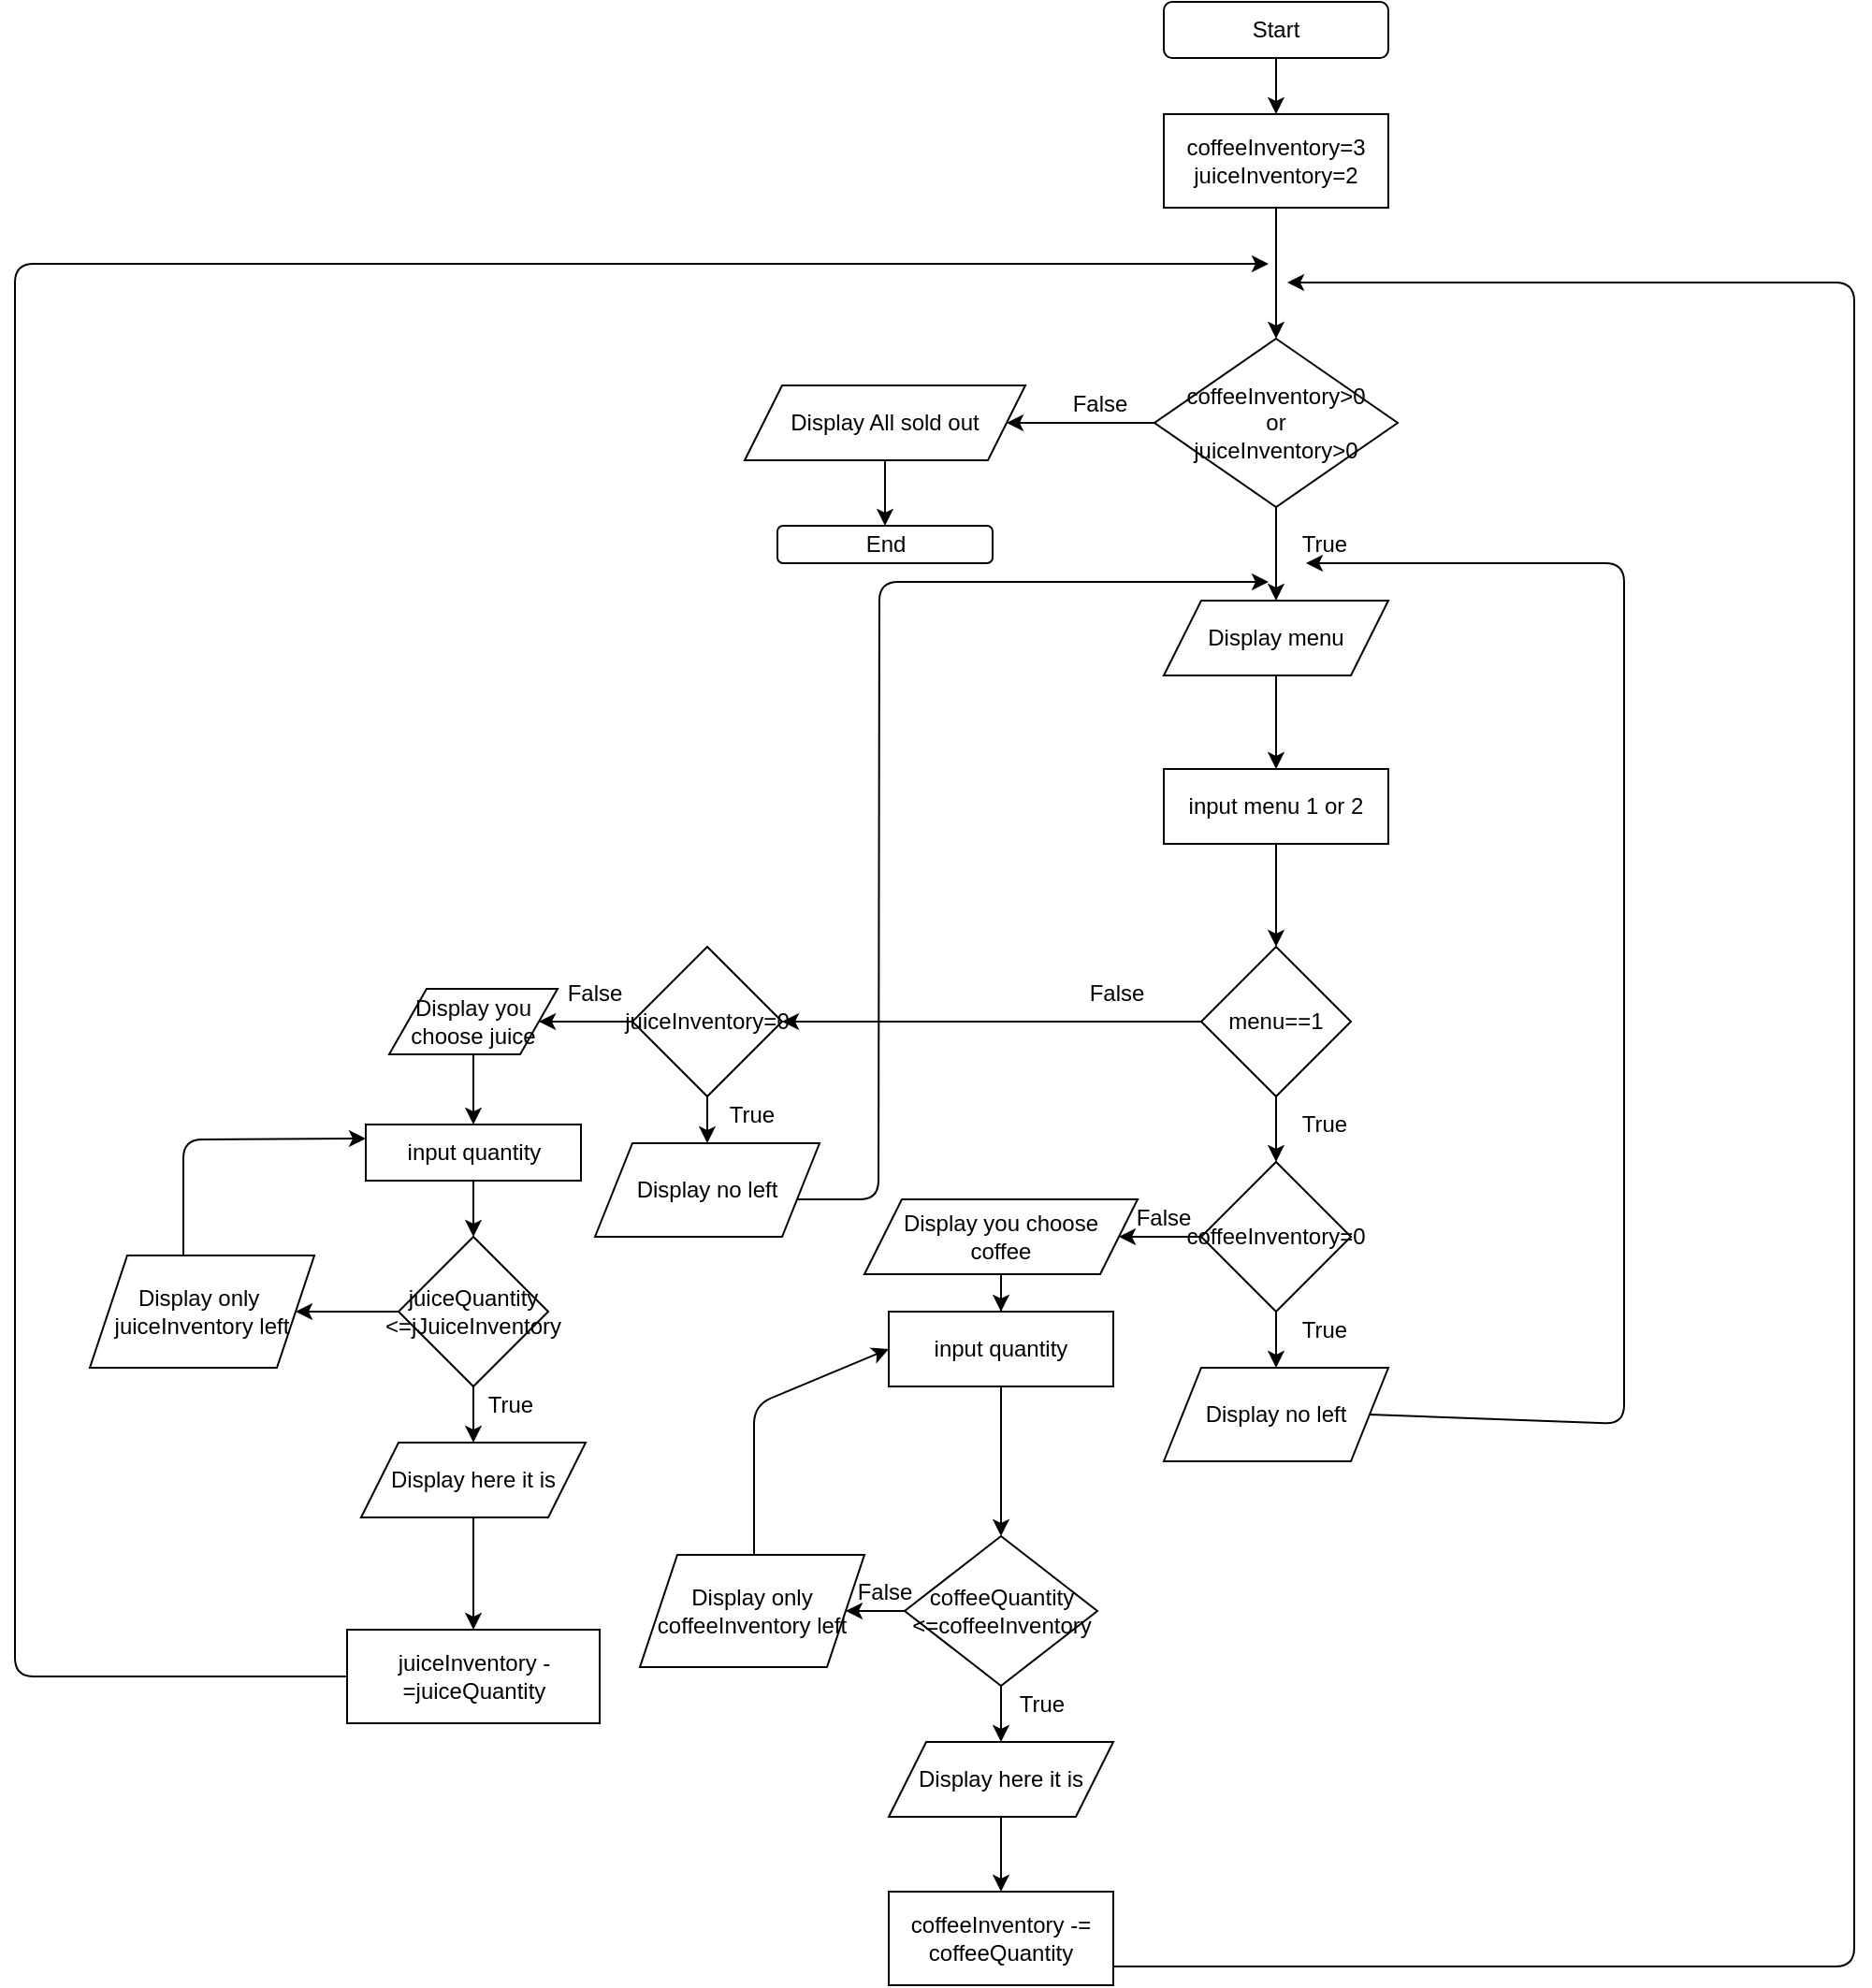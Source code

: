 <mxfile version="14.5.10" type="github">
  <diagram id="C5RBs43oDa-KdzZeNtuy" name="Page-1">
    <mxGraphModel dx="2249" dy="774" grid="1" gridSize="10" guides="1" tooltips="1" connect="1" arrows="1" fold="1" page="1" pageScale="1" pageWidth="827" pageHeight="1169" math="0" shadow="0">
      <root>
        <mxCell id="WIyWlLk6GJQsqaUBKTNV-0" />
        <mxCell id="WIyWlLk6GJQsqaUBKTNV-1" parent="WIyWlLk6GJQsqaUBKTNV-0" />
        <mxCell id="cQlw4PzYgrf8npTKNxoF-5" value="" style="edgeStyle=orthogonalEdgeStyle;rounded=0;orthogonalLoop=1;jettySize=auto;html=1;" parent="WIyWlLk6GJQsqaUBKTNV-1" source="WIyWlLk6GJQsqaUBKTNV-3" target="cQlw4PzYgrf8npTKNxoF-0" edge="1">
          <mxGeometry relative="1" as="geometry" />
        </mxCell>
        <mxCell id="WIyWlLk6GJQsqaUBKTNV-3" value="Start" style="rounded=1;whiteSpace=wrap;html=1;fontSize=12;glass=0;strokeWidth=1;shadow=0;" parent="WIyWlLk6GJQsqaUBKTNV-1" vertex="1">
          <mxGeometry x="414" y="80" width="120" height="30" as="geometry" />
        </mxCell>
        <mxCell id="cQlw4PzYgrf8npTKNxoF-7" value="" style="edgeStyle=orthogonalEdgeStyle;rounded=0;orthogonalLoop=1;jettySize=auto;html=1;" parent="WIyWlLk6GJQsqaUBKTNV-1" source="cQlw4PzYgrf8npTKNxoF-0" target="cQlw4PzYgrf8npTKNxoF-6" edge="1">
          <mxGeometry relative="1" as="geometry" />
        </mxCell>
        <mxCell id="cQlw4PzYgrf8npTKNxoF-0" value="coffeeInventory=3&lt;br&gt;juiceInventory=2" style="rounded=0;whiteSpace=wrap;html=1;" parent="WIyWlLk6GJQsqaUBKTNV-1" vertex="1">
          <mxGeometry x="414" y="140" width="120" height="50" as="geometry" />
        </mxCell>
        <mxCell id="cQlw4PzYgrf8npTKNxoF-9" value="" style="edgeStyle=orthogonalEdgeStyle;rounded=0;orthogonalLoop=1;jettySize=auto;html=1;" parent="WIyWlLk6GJQsqaUBKTNV-1" source="cQlw4PzYgrf8npTKNxoF-6" target="cQlw4PzYgrf8npTKNxoF-8" edge="1">
          <mxGeometry relative="1" as="geometry" />
        </mxCell>
        <mxCell id="cQlw4PzYgrf8npTKNxoF-13" value="" style="edgeStyle=orthogonalEdgeStyle;rounded=0;orthogonalLoop=1;jettySize=auto;html=1;" parent="WIyWlLk6GJQsqaUBKTNV-1" source="cQlw4PzYgrf8npTKNxoF-6" target="cQlw4PzYgrf8npTKNxoF-10" edge="1">
          <mxGeometry relative="1" as="geometry" />
        </mxCell>
        <mxCell id="cQlw4PzYgrf8npTKNxoF-6" value="coffeeInventory&amp;gt;0&lt;br&gt;or&lt;br&gt;juiceInventory&amp;gt;0" style="rhombus;whiteSpace=wrap;html=1;" parent="WIyWlLk6GJQsqaUBKTNV-1" vertex="1">
          <mxGeometry x="409" y="260" width="130" height="90" as="geometry" />
        </mxCell>
        <mxCell id="cQlw4PzYgrf8npTKNxoF-19" value="" style="edgeStyle=orthogonalEdgeStyle;rounded=0;orthogonalLoop=1;jettySize=auto;html=1;" parent="WIyWlLk6GJQsqaUBKTNV-1" source="cQlw4PzYgrf8npTKNxoF-8" target="cQlw4PzYgrf8npTKNxoF-18" edge="1">
          <mxGeometry relative="1" as="geometry" />
        </mxCell>
        <mxCell id="cQlw4PzYgrf8npTKNxoF-8" value="Display menu" style="shape=parallelogram;perimeter=parallelogramPerimeter;whiteSpace=wrap;html=1;fixedSize=1;" parent="WIyWlLk6GJQsqaUBKTNV-1" vertex="1">
          <mxGeometry x="414" y="400" width="120" height="40" as="geometry" />
        </mxCell>
        <mxCell id="cQlw4PzYgrf8npTKNxoF-15" value="" style="edgeStyle=orthogonalEdgeStyle;rounded=0;orthogonalLoop=1;jettySize=auto;html=1;" parent="WIyWlLk6GJQsqaUBKTNV-1" source="cQlw4PzYgrf8npTKNxoF-10" target="cQlw4PzYgrf8npTKNxoF-14" edge="1">
          <mxGeometry relative="1" as="geometry" />
        </mxCell>
        <mxCell id="cQlw4PzYgrf8npTKNxoF-10" value="Display All sold out" style="shape=parallelogram;perimeter=parallelogramPerimeter;whiteSpace=wrap;html=1;fixedSize=1;" parent="WIyWlLk6GJQsqaUBKTNV-1" vertex="1">
          <mxGeometry x="190" y="285" width="150" height="40" as="geometry" />
        </mxCell>
        <mxCell id="cQlw4PzYgrf8npTKNxoF-14" value="End" style="rounded=1;whiteSpace=wrap;html=1;" parent="WIyWlLk6GJQsqaUBKTNV-1" vertex="1">
          <mxGeometry x="207.5" y="360" width="115" height="20" as="geometry" />
        </mxCell>
        <mxCell id="cQlw4PzYgrf8npTKNxoF-16" value="True" style="text;html=1;strokeColor=none;fillColor=none;align=center;verticalAlign=middle;whiteSpace=wrap;rounded=0;" parent="WIyWlLk6GJQsqaUBKTNV-1" vertex="1">
          <mxGeometry x="480" y="360" width="40" height="20" as="geometry" />
        </mxCell>
        <mxCell id="cQlw4PzYgrf8npTKNxoF-17" value="False" style="text;html=1;strokeColor=none;fillColor=none;align=center;verticalAlign=middle;whiteSpace=wrap;rounded=0;" parent="WIyWlLk6GJQsqaUBKTNV-1" vertex="1">
          <mxGeometry x="360" y="285" width="40" height="20" as="geometry" />
        </mxCell>
        <mxCell id="cQlw4PzYgrf8npTKNxoF-21" value="" style="edgeStyle=orthogonalEdgeStyle;rounded=0;orthogonalLoop=1;jettySize=auto;html=1;" parent="WIyWlLk6GJQsqaUBKTNV-1" source="cQlw4PzYgrf8npTKNxoF-18" target="cQlw4PzYgrf8npTKNxoF-20" edge="1">
          <mxGeometry relative="1" as="geometry" />
        </mxCell>
        <mxCell id="cQlw4PzYgrf8npTKNxoF-18" value="input menu 1 or 2" style="rounded=0;whiteSpace=wrap;html=1;" parent="WIyWlLk6GJQsqaUBKTNV-1" vertex="1">
          <mxGeometry x="414" y="490" width="120" height="40" as="geometry" />
        </mxCell>
        <mxCell id="cQlw4PzYgrf8npTKNxoF-23" value="" style="edgeStyle=orthogonalEdgeStyle;rounded=0;orthogonalLoop=1;jettySize=auto;html=1;" parent="WIyWlLk6GJQsqaUBKTNV-1" source="cQlw4PzYgrf8npTKNxoF-20" target="cQlw4PzYgrf8npTKNxoF-22" edge="1">
          <mxGeometry relative="1" as="geometry" />
        </mxCell>
        <mxCell id="cQlw4PzYgrf8npTKNxoF-32" value="" style="edgeStyle=orthogonalEdgeStyle;rounded=0;orthogonalLoop=1;jettySize=auto;html=1;" parent="WIyWlLk6GJQsqaUBKTNV-1" source="cQlw4PzYgrf8npTKNxoF-20" target="cQlw4PzYgrf8npTKNxoF-28" edge="1">
          <mxGeometry relative="1" as="geometry" />
        </mxCell>
        <mxCell id="cQlw4PzYgrf8npTKNxoF-20" value="menu==1" style="rhombus;whiteSpace=wrap;html=1;" parent="WIyWlLk6GJQsqaUBKTNV-1" vertex="1">
          <mxGeometry x="434" y="585" width="80" height="80" as="geometry" />
        </mxCell>
        <mxCell id="cQlw4PzYgrf8npTKNxoF-25" value="" style="edgeStyle=orthogonalEdgeStyle;rounded=0;orthogonalLoop=1;jettySize=auto;html=1;" parent="WIyWlLk6GJQsqaUBKTNV-1" source="cQlw4PzYgrf8npTKNxoF-22" target="cQlw4PzYgrf8npTKNxoF-24" edge="1">
          <mxGeometry relative="1" as="geometry" />
        </mxCell>
        <mxCell id="cQlw4PzYgrf8npTKNxoF-35" value="" style="edgeStyle=orthogonalEdgeStyle;rounded=0;orthogonalLoop=1;jettySize=auto;html=1;" parent="WIyWlLk6GJQsqaUBKTNV-1" source="cQlw4PzYgrf8npTKNxoF-22" target="cQlw4PzYgrf8npTKNxoF-34" edge="1">
          <mxGeometry relative="1" as="geometry" />
        </mxCell>
        <mxCell id="cQlw4PzYgrf8npTKNxoF-22" value="coffeeInventory=0" style="rhombus;whiteSpace=wrap;html=1;" parent="WIyWlLk6GJQsqaUBKTNV-1" vertex="1">
          <mxGeometry x="434" y="700" width="80" height="80" as="geometry" />
        </mxCell>
        <mxCell id="cQlw4PzYgrf8npTKNxoF-24" value="Display no left" style="shape=parallelogram;perimeter=parallelogramPerimeter;whiteSpace=wrap;html=1;fixedSize=1;" parent="WIyWlLk6GJQsqaUBKTNV-1" vertex="1">
          <mxGeometry x="414" y="810" width="120" height="50" as="geometry" />
        </mxCell>
        <mxCell id="cQlw4PzYgrf8npTKNxoF-26" value="True" style="text;html=1;strokeColor=none;fillColor=none;align=center;verticalAlign=middle;whiteSpace=wrap;rounded=0;" parent="WIyWlLk6GJQsqaUBKTNV-1" vertex="1">
          <mxGeometry x="480" y="670" width="40" height="20" as="geometry" />
        </mxCell>
        <mxCell id="cQlw4PzYgrf8npTKNxoF-27" value="True" style="text;html=1;strokeColor=none;fillColor=none;align=center;verticalAlign=middle;whiteSpace=wrap;rounded=0;" parent="WIyWlLk6GJQsqaUBKTNV-1" vertex="1">
          <mxGeometry x="480" y="780" width="40" height="20" as="geometry" />
        </mxCell>
        <mxCell id="cQlw4PzYgrf8npTKNxoF-51" value="" style="edgeStyle=orthogonalEdgeStyle;rounded=0;orthogonalLoop=1;jettySize=auto;html=1;" parent="WIyWlLk6GJQsqaUBKTNV-1" source="cQlw4PzYgrf8npTKNxoF-28" target="cQlw4PzYgrf8npTKNxoF-50" edge="1">
          <mxGeometry relative="1" as="geometry" />
        </mxCell>
        <mxCell id="cQlw4PzYgrf8npTKNxoF-54" value="" style="edgeStyle=orthogonalEdgeStyle;rounded=0;orthogonalLoop=1;jettySize=auto;html=1;" parent="WIyWlLk6GJQsqaUBKTNV-1" source="cQlw4PzYgrf8npTKNxoF-28" target="cQlw4PzYgrf8npTKNxoF-53" edge="1">
          <mxGeometry relative="1" as="geometry" />
        </mxCell>
        <mxCell id="cQlw4PzYgrf8npTKNxoF-28" value="juiceInventory=0" style="rhombus;whiteSpace=wrap;html=1;" parent="WIyWlLk6GJQsqaUBKTNV-1" vertex="1">
          <mxGeometry x="130" y="585" width="80" height="80" as="geometry" />
        </mxCell>
        <mxCell id="cQlw4PzYgrf8npTKNxoF-30" value="False" style="text;html=1;strokeColor=none;fillColor=none;align=center;verticalAlign=middle;whiteSpace=wrap;rounded=0;" parent="WIyWlLk6GJQsqaUBKTNV-1" vertex="1">
          <mxGeometry x="369" y="600" width="40" height="20" as="geometry" />
        </mxCell>
        <mxCell id="cQlw4PzYgrf8npTKNxoF-38" value="" style="edgeStyle=orthogonalEdgeStyle;rounded=0;orthogonalLoop=1;jettySize=auto;html=1;" parent="WIyWlLk6GJQsqaUBKTNV-1" source="cQlw4PzYgrf8npTKNxoF-34" target="cQlw4PzYgrf8npTKNxoF-37" edge="1">
          <mxGeometry relative="1" as="geometry" />
        </mxCell>
        <mxCell id="cQlw4PzYgrf8npTKNxoF-34" value="Display you choose&lt;br&gt;coffee" style="shape=parallelogram;perimeter=parallelogramPerimeter;whiteSpace=wrap;html=1;fixedSize=1;" parent="WIyWlLk6GJQsqaUBKTNV-1" vertex="1">
          <mxGeometry x="254" y="720" width="146" height="40" as="geometry" />
        </mxCell>
        <mxCell id="cQlw4PzYgrf8npTKNxoF-36" value="False" style="text;html=1;strokeColor=none;fillColor=none;align=center;verticalAlign=middle;whiteSpace=wrap;rounded=0;" parent="WIyWlLk6GJQsqaUBKTNV-1" vertex="1">
          <mxGeometry x="394" y="720" width="40" height="20" as="geometry" />
        </mxCell>
        <mxCell id="cQlw4PzYgrf8npTKNxoF-40" value="" style="edgeStyle=orthogonalEdgeStyle;rounded=0;orthogonalLoop=1;jettySize=auto;html=1;" parent="WIyWlLk6GJQsqaUBKTNV-1" source="cQlw4PzYgrf8npTKNxoF-37" target="cQlw4PzYgrf8npTKNxoF-39" edge="1">
          <mxGeometry relative="1" as="geometry" />
        </mxCell>
        <mxCell id="cQlw4PzYgrf8npTKNxoF-37" value="input quantity" style="rounded=0;whiteSpace=wrap;html=1;" parent="WIyWlLk6GJQsqaUBKTNV-1" vertex="1">
          <mxGeometry x="267" y="780" width="120" height="40" as="geometry" />
        </mxCell>
        <mxCell id="cQlw4PzYgrf8npTKNxoF-43" value="" style="edgeStyle=orthogonalEdgeStyle;rounded=0;orthogonalLoop=1;jettySize=auto;html=1;" parent="WIyWlLk6GJQsqaUBKTNV-1" source="cQlw4PzYgrf8npTKNxoF-39" target="cQlw4PzYgrf8npTKNxoF-42" edge="1">
          <mxGeometry relative="1" as="geometry" />
        </mxCell>
        <mxCell id="cQlw4PzYgrf8npTKNxoF-48" value="" style="edgeStyle=orthogonalEdgeStyle;rounded=0;orthogonalLoop=1;jettySize=auto;html=1;" parent="WIyWlLk6GJQsqaUBKTNV-1" source="cQlw4PzYgrf8npTKNxoF-39" target="cQlw4PzYgrf8npTKNxoF-47" edge="1">
          <mxGeometry relative="1" as="geometry" />
        </mxCell>
        <mxCell id="cQlw4PzYgrf8npTKNxoF-39" value="coffeeQuantity&lt;br&gt;&amp;lt;=coffeeInventory" style="rhombus;whiteSpace=wrap;html=1;" parent="WIyWlLk6GJQsqaUBKTNV-1" vertex="1">
          <mxGeometry x="275.5" y="900" width="103" height="80" as="geometry" />
        </mxCell>
        <mxCell id="cQlw4PzYgrf8npTKNxoF-45" value="" style="edgeStyle=orthogonalEdgeStyle;rounded=0;orthogonalLoop=1;jettySize=auto;html=1;" parent="WIyWlLk6GJQsqaUBKTNV-1" source="cQlw4PzYgrf8npTKNxoF-42" target="cQlw4PzYgrf8npTKNxoF-44" edge="1">
          <mxGeometry relative="1" as="geometry" />
        </mxCell>
        <mxCell id="cQlw4PzYgrf8npTKNxoF-42" value="Display here it is" style="shape=parallelogram;perimeter=parallelogramPerimeter;whiteSpace=wrap;html=1;fixedSize=1;" parent="WIyWlLk6GJQsqaUBKTNV-1" vertex="1">
          <mxGeometry x="267" y="1010" width="120" height="40" as="geometry" />
        </mxCell>
        <mxCell id="cQlw4PzYgrf8npTKNxoF-44" value="coffeeInventory -=&lt;br&gt;coffeeQuantity" style="rounded=0;whiteSpace=wrap;html=1;" parent="WIyWlLk6GJQsqaUBKTNV-1" vertex="1">
          <mxGeometry x="267" y="1090" width="120" height="50" as="geometry" />
        </mxCell>
        <mxCell id="cQlw4PzYgrf8npTKNxoF-46" value="True" style="text;html=1;strokeColor=none;fillColor=none;align=center;verticalAlign=middle;whiteSpace=wrap;rounded=0;" parent="WIyWlLk6GJQsqaUBKTNV-1" vertex="1">
          <mxGeometry x="329" y="980" width="40" height="20" as="geometry" />
        </mxCell>
        <mxCell id="cQlw4PzYgrf8npTKNxoF-47" value="Display only coffeeInventory left" style="shape=parallelogram;perimeter=parallelogramPerimeter;whiteSpace=wrap;html=1;fixedSize=1;" parent="WIyWlLk6GJQsqaUBKTNV-1" vertex="1">
          <mxGeometry x="134" y="910" width="120" height="60" as="geometry" />
        </mxCell>
        <mxCell id="cQlw4PzYgrf8npTKNxoF-49" value="False" style="text;html=1;strokeColor=none;fillColor=none;align=center;verticalAlign=middle;whiteSpace=wrap;rounded=0;" parent="WIyWlLk6GJQsqaUBKTNV-1" vertex="1">
          <mxGeometry x="245" y="920" width="40" height="20" as="geometry" />
        </mxCell>
        <mxCell id="cQlw4PzYgrf8npTKNxoF-50" value="Display no left" style="shape=parallelogram;perimeter=parallelogramPerimeter;whiteSpace=wrap;html=1;fixedSize=1;" parent="WIyWlLk6GJQsqaUBKTNV-1" vertex="1">
          <mxGeometry x="110" y="690" width="120" height="50" as="geometry" />
        </mxCell>
        <mxCell id="cQlw4PzYgrf8npTKNxoF-52" value="True" style="text;html=1;strokeColor=none;fillColor=none;align=center;verticalAlign=middle;whiteSpace=wrap;rounded=0;" parent="WIyWlLk6GJQsqaUBKTNV-1" vertex="1">
          <mxGeometry x="174" y="665" width="40" height="20" as="geometry" />
        </mxCell>
        <mxCell id="cQlw4PzYgrf8npTKNxoF-57" value="" style="edgeStyle=orthogonalEdgeStyle;rounded=0;orthogonalLoop=1;jettySize=auto;html=1;" parent="WIyWlLk6GJQsqaUBKTNV-1" source="cQlw4PzYgrf8npTKNxoF-53" target="cQlw4PzYgrf8npTKNxoF-56" edge="1">
          <mxGeometry relative="1" as="geometry" />
        </mxCell>
        <mxCell id="cQlw4PzYgrf8npTKNxoF-53" value="Display you &lt;br&gt;choose juice" style="shape=parallelogram;perimeter=parallelogramPerimeter;whiteSpace=wrap;html=1;fixedSize=1;" parent="WIyWlLk6GJQsqaUBKTNV-1" vertex="1">
          <mxGeometry y="607.5" width="90" height="35" as="geometry" />
        </mxCell>
        <mxCell id="cQlw4PzYgrf8npTKNxoF-55" value="False" style="text;html=1;strokeColor=none;fillColor=none;align=center;verticalAlign=middle;whiteSpace=wrap;rounded=0;" parent="WIyWlLk6GJQsqaUBKTNV-1" vertex="1">
          <mxGeometry x="90" y="600" width="40" height="20" as="geometry" />
        </mxCell>
        <mxCell id="cQlw4PzYgrf8npTKNxoF-59" value="" style="edgeStyle=orthogonalEdgeStyle;rounded=0;orthogonalLoop=1;jettySize=auto;html=1;" parent="WIyWlLk6GJQsqaUBKTNV-1" source="cQlw4PzYgrf8npTKNxoF-56" target="cQlw4PzYgrf8npTKNxoF-58" edge="1">
          <mxGeometry relative="1" as="geometry" />
        </mxCell>
        <mxCell id="cQlw4PzYgrf8npTKNxoF-56" value="input quantity" style="rounded=0;whiteSpace=wrap;html=1;" parent="WIyWlLk6GJQsqaUBKTNV-1" vertex="1">
          <mxGeometry x="-12.5" y="680" width="115" height="30" as="geometry" />
        </mxCell>
        <mxCell id="cQlw4PzYgrf8npTKNxoF-61" value="" style="edgeStyle=orthogonalEdgeStyle;rounded=0;orthogonalLoop=1;jettySize=auto;html=1;" parent="WIyWlLk6GJQsqaUBKTNV-1" source="cQlw4PzYgrf8npTKNxoF-58" target="cQlw4PzYgrf8npTKNxoF-60" edge="1">
          <mxGeometry relative="1" as="geometry" />
        </mxCell>
        <mxCell id="cQlw4PzYgrf8npTKNxoF-64" value="" style="edgeStyle=orthogonalEdgeStyle;rounded=0;orthogonalLoop=1;jettySize=auto;html=1;" parent="WIyWlLk6GJQsqaUBKTNV-1" source="cQlw4PzYgrf8npTKNxoF-58" target="cQlw4PzYgrf8npTKNxoF-63" edge="1">
          <mxGeometry relative="1" as="geometry" />
        </mxCell>
        <mxCell id="cQlw4PzYgrf8npTKNxoF-58" value="juiceQuantity&lt;br&gt;&amp;lt;=jJuiceInventory" style="rhombus;whiteSpace=wrap;html=1;" parent="WIyWlLk6GJQsqaUBKTNV-1" vertex="1">
          <mxGeometry x="5" y="740" width="80" height="80" as="geometry" />
        </mxCell>
        <mxCell id="cQlw4PzYgrf8npTKNxoF-66" value="" style="edgeStyle=orthogonalEdgeStyle;rounded=0;orthogonalLoop=1;jettySize=auto;html=1;" parent="WIyWlLk6GJQsqaUBKTNV-1" source="cQlw4PzYgrf8npTKNxoF-60" target="cQlw4PzYgrf8npTKNxoF-65" edge="1">
          <mxGeometry relative="1" as="geometry" />
        </mxCell>
        <mxCell id="cQlw4PzYgrf8npTKNxoF-60" value="Display here it is" style="shape=parallelogram;perimeter=parallelogramPerimeter;whiteSpace=wrap;html=1;fixedSize=1;" parent="WIyWlLk6GJQsqaUBKTNV-1" vertex="1">
          <mxGeometry x="-15" y="850" width="120" height="40" as="geometry" />
        </mxCell>
        <mxCell id="cQlw4PzYgrf8npTKNxoF-62" value="True" style="text;html=1;strokeColor=none;fillColor=none;align=center;verticalAlign=middle;whiteSpace=wrap;rounded=0;" parent="WIyWlLk6GJQsqaUBKTNV-1" vertex="1">
          <mxGeometry x="45" y="820" width="40" height="20" as="geometry" />
        </mxCell>
        <mxCell id="cQlw4PzYgrf8npTKNxoF-63" value="Display only&amp;nbsp;&lt;br&gt;juiceInventory left" style="shape=parallelogram;perimeter=parallelogramPerimeter;whiteSpace=wrap;html=1;fixedSize=1;" parent="WIyWlLk6GJQsqaUBKTNV-1" vertex="1">
          <mxGeometry x="-160" y="750" width="120" height="60" as="geometry" />
        </mxCell>
        <mxCell id="cQlw4PzYgrf8npTKNxoF-65" value="juiceInventory -=juiceQuantity" style="rounded=0;whiteSpace=wrap;html=1;" parent="WIyWlLk6GJQsqaUBKTNV-1" vertex="1">
          <mxGeometry x="-22.5" y="950" width="135" height="50" as="geometry" />
        </mxCell>
        <mxCell id="cQlw4PzYgrf8npTKNxoF-72" value="" style="endArrow=classic;html=1;exitX=1;exitY=0.5;exitDx=0;exitDy=0;entryX=0.25;entryY=1;entryDx=0;entryDy=0;" parent="WIyWlLk6GJQsqaUBKTNV-1" source="cQlw4PzYgrf8npTKNxoF-24" target="cQlw4PzYgrf8npTKNxoF-16" edge="1">
          <mxGeometry width="50" height="50" relative="1" as="geometry">
            <mxPoint x="610" y="730" as="sourcePoint" />
            <mxPoint x="660" y="420" as="targetPoint" />
            <Array as="points">
              <mxPoint x="660" y="840" />
              <mxPoint x="660" y="380" />
            </Array>
          </mxGeometry>
        </mxCell>
        <mxCell id="cQlw4PzYgrf8npTKNxoF-74" value="" style="endArrow=classic;html=1;" parent="WIyWlLk6GJQsqaUBKTNV-1" edge="1">
          <mxGeometry width="50" height="50" relative="1" as="geometry">
            <mxPoint x="387" y="1130" as="sourcePoint" />
            <mxPoint x="480" y="230" as="targetPoint" />
            <Array as="points">
              <mxPoint x="783" y="1130" />
              <mxPoint x="783" y="230" />
            </Array>
          </mxGeometry>
        </mxCell>
        <mxCell id="cQlw4PzYgrf8npTKNxoF-75" value="" style="endArrow=classic;html=1;entryX=0;entryY=0.5;entryDx=0;entryDy=0;" parent="WIyWlLk6GJQsqaUBKTNV-1" target="cQlw4PzYgrf8npTKNxoF-37" edge="1">
          <mxGeometry width="50" height="50" relative="1" as="geometry">
            <mxPoint x="195" y="910" as="sourcePoint" />
            <mxPoint x="245" y="860" as="targetPoint" />
            <Array as="points">
              <mxPoint x="195" y="830" />
            </Array>
          </mxGeometry>
        </mxCell>
        <mxCell id="cQlw4PzYgrf8npTKNxoF-77" value="" style="endArrow=classic;html=1;entryX=0;entryY=0.25;entryDx=0;entryDy=0;" parent="WIyWlLk6GJQsqaUBKTNV-1" target="cQlw4PzYgrf8npTKNxoF-56" edge="1">
          <mxGeometry width="50" height="50" relative="1" as="geometry">
            <mxPoint x="-110" y="750" as="sourcePoint" />
            <mxPoint x="-60" y="700" as="targetPoint" />
            <Array as="points">
              <mxPoint x="-110" y="688" />
            </Array>
          </mxGeometry>
        </mxCell>
        <mxCell id="DSSaI0X0DSw1cXA-tyHF-8" value="" style="endArrow=classic;html=1;exitX=0;exitY=0.5;exitDx=0;exitDy=0;" parent="WIyWlLk6GJQsqaUBKTNV-1" source="cQlw4PzYgrf8npTKNxoF-65" edge="1">
          <mxGeometry width="50" height="50" relative="1" as="geometry">
            <mxPoint x="-125" y="970" as="sourcePoint" />
            <mxPoint x="470" y="220" as="targetPoint" />
            <Array as="points">
              <mxPoint x="-200" y="975" />
              <mxPoint x="-200" y="220" />
            </Array>
          </mxGeometry>
        </mxCell>
        <mxCell id="DSSaI0X0DSw1cXA-tyHF-10" value="" style="endArrow=classic;html=1;" parent="WIyWlLk6GJQsqaUBKTNV-1" edge="1">
          <mxGeometry width="50" height="50" relative="1" as="geometry">
            <mxPoint x="218.5" y="720" as="sourcePoint" />
            <mxPoint x="470" y="390" as="targetPoint" />
            <Array as="points">
              <mxPoint x="261.5" y="720" />
              <mxPoint x="262" y="390" />
            </Array>
          </mxGeometry>
        </mxCell>
      </root>
    </mxGraphModel>
  </diagram>
</mxfile>
